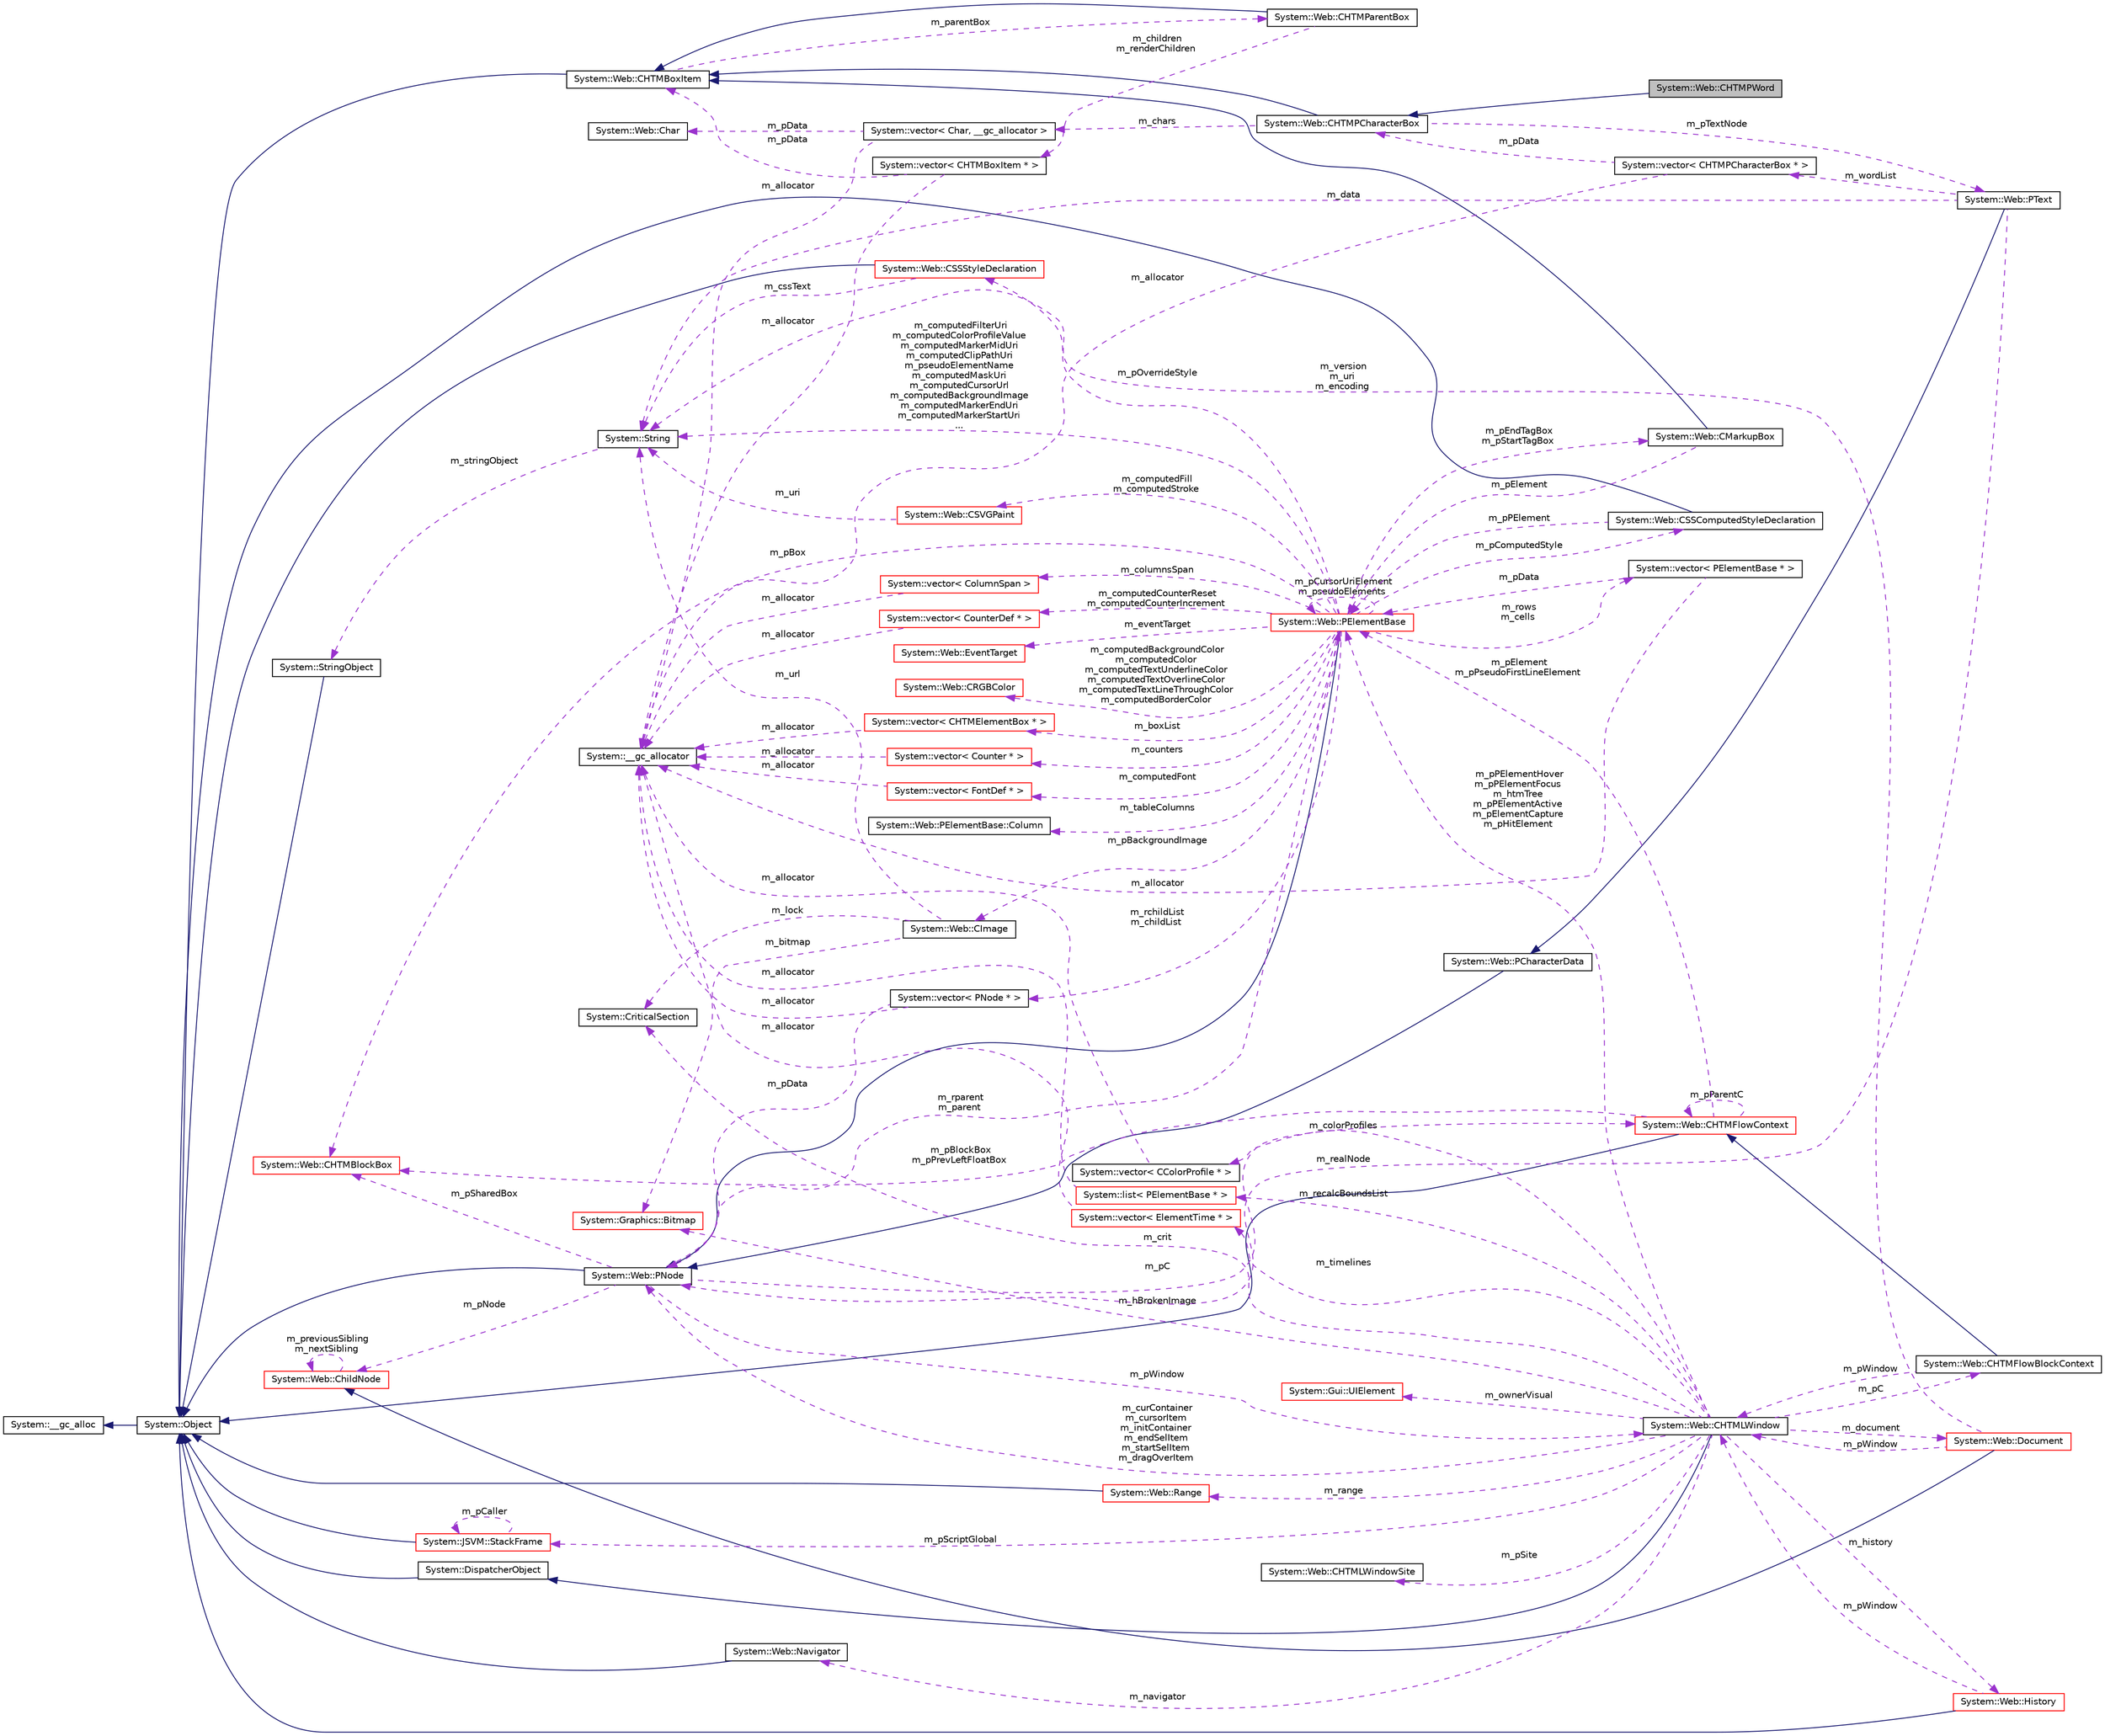 digraph G
{
  edge [fontname="Helvetica",fontsize="10",labelfontname="Helvetica",labelfontsize="10"];
  node [fontname="Helvetica",fontsize="10",shape=record];
  rankdir="LR";
  Node1 [label="System::Web::CHTMPWord",height=0.2,width=0.4,color="black", fillcolor="grey75", style="filled" fontcolor="black"];
  Node2 -> Node1 [dir="back",color="midnightblue",fontsize="10",style="solid",fontname="Helvetica"];
  Node2 [label="System::Web::CHTMPCharacterBox",height=0.2,width=0.4,color="black", fillcolor="white", style="filled",URL="$class_system_1_1_web_1_1_c_h_t_m_p_character_box.html"];
  Node3 -> Node2 [dir="back",color="midnightblue",fontsize="10",style="solid",fontname="Helvetica"];
  Node3 [label="System::Web::CHTMBoxItem",height=0.2,width=0.4,color="black", fillcolor="white", style="filled",URL="$class_system_1_1_web_1_1_c_h_t_m_box_item.html"];
  Node4 -> Node3 [dir="back",color="midnightblue",fontsize="10",style="solid",fontname="Helvetica"];
  Node4 [label="System::Object",height=0.2,width=0.4,color="black", fillcolor="white", style="filled",URL="$class_system_1_1_object.html"];
  Node5 -> Node4 [dir="back",color="midnightblue",fontsize="10",style="solid",fontname="Helvetica"];
  Node5 [label="System::__gc_alloc",height=0.2,width=0.4,color="black", fillcolor="white", style="filled",URL="$class_system_1_1____gc__alloc.html"];
  Node6 -> Node3 [dir="back",color="darkorchid3",fontsize="10",style="dashed",label=" m_parentBox" ,fontname="Helvetica"];
  Node6 [label="System::Web::CHTMParentBox",height=0.2,width=0.4,color="black", fillcolor="white", style="filled",URL="$class_system_1_1_web_1_1_c_h_t_m_parent_box.html"];
  Node3 -> Node6 [dir="back",color="midnightblue",fontsize="10",style="solid",fontname="Helvetica"];
  Node7 -> Node6 [dir="back",color="darkorchid3",fontsize="10",style="dashed",label=" m_children\nm_renderChildren" ,fontname="Helvetica"];
  Node7 [label="System::vector\< CHTMBoxItem * \>",height=0.2,width=0.4,color="black", fillcolor="white", style="filled",URL="$class_system_1_1vector.html"];
  Node8 -> Node7 [dir="back",color="darkorchid3",fontsize="10",style="dashed",label=" m_allocator" ,fontname="Helvetica"];
  Node8 [label="System::__gc_allocator",height=0.2,width=0.4,color="black", fillcolor="white", style="filled",URL="$class_system_1_1____gc__allocator.html"];
  Node3 -> Node7 [dir="back",color="darkorchid3",fontsize="10",style="dashed",label=" m_pData" ,fontname="Helvetica"];
  Node9 -> Node2 [dir="back",color="darkorchid3",fontsize="10",style="dashed",label=" m_pTextNode" ,fontname="Helvetica"];
  Node9 [label="System::Web::PText",height=0.2,width=0.4,color="black", fillcolor="white", style="filled",URL="$class_system_1_1_web_1_1_p_text.html"];
  Node10 -> Node9 [dir="back",color="midnightblue",fontsize="10",style="solid",fontname="Helvetica"];
  Node10 [label="System::Web::PCharacterData",height=0.2,width=0.4,color="black", fillcolor="white", style="filled",URL="$class_system_1_1_web_1_1_p_character_data.html"];
  Node11 -> Node10 [dir="back",color="midnightblue",fontsize="10",style="solid",fontname="Helvetica"];
  Node11 [label="System::Web::PNode",height=0.2,width=0.4,color="black", fillcolor="white", style="filled",URL="$class_system_1_1_web_1_1_p_node.html"];
  Node4 -> Node11 [dir="back",color="midnightblue",fontsize="10",style="solid",fontname="Helvetica"];
  Node12 -> Node11 [dir="back",color="darkorchid3",fontsize="10",style="dashed",label=" m_pWindow" ,fontname="Helvetica"];
  Node12 [label="System::Web::CHTMLWindow",height=0.2,width=0.4,color="black", fillcolor="white", style="filled",URL="$class_system_1_1_web_1_1_c_h_t_m_l_window.html"];
  Node13 -> Node12 [dir="back",color="midnightblue",fontsize="10",style="solid",fontname="Helvetica"];
  Node13 [label="System::DispatcherObject",height=0.2,width=0.4,color="black", fillcolor="white", style="filled",URL="$class_system_1_1_dispatcher_object.html"];
  Node4 -> Node13 [dir="back",color="midnightblue",fontsize="10",style="solid",fontname="Helvetica"];
  Node14 -> Node12 [dir="back",color="darkorchid3",fontsize="10",style="dashed",label=" m_pSite" ,fontname="Helvetica"];
  Node14 [label="System::Web::CHTMLWindowSite",height=0.2,width=0.4,color="black", fillcolor="white", style="filled",URL="$class_system_1_1_web_1_1_c_h_t_m_l_window_site.html"];
  Node15 -> Node12 [dir="back",color="darkorchid3",fontsize="10",style="dashed",label=" m_document" ,fontname="Helvetica"];
  Node15 [label="System::Web::Document",height=0.2,width=0.4,color="red", fillcolor="white", style="filled",URL="$class_system_1_1_web_1_1_document.html"];
  Node16 -> Node15 [dir="back",color="midnightblue",fontsize="10",style="solid",fontname="Helvetica"];
  Node16 [label="System::Web::ChildNode",height=0.2,width=0.4,color="red", fillcolor="white", style="filled",URL="$class_system_1_1_web_1_1_child_node.html"];
  Node16 -> Node16 [dir="back",color="darkorchid3",fontsize="10",style="dashed",label=" m_previousSibling\nm_nextSibling" ,fontname="Helvetica"];
  Node12 -> Node15 [dir="back",color="darkorchid3",fontsize="10",style="dashed",label=" m_pWindow" ,fontname="Helvetica"];
  Node17 -> Node15 [dir="back",color="darkorchid3",fontsize="10",style="dashed",label=" m_version\nm_uri\nm_encoding" ,fontname="Helvetica"];
  Node17 [label="System::String",height=0.2,width=0.4,color="black", fillcolor="white", style="filled",URL="$class_system_1_1_string.html"];
  Node18 -> Node17 [dir="back",color="darkorchid3",fontsize="10",style="dashed",label=" m_stringObject" ,fontname="Helvetica"];
  Node18 [label="System::StringObject",height=0.2,width=0.4,color="black", fillcolor="white", style="filled",URL="$class_system_1_1_string_object.html"];
  Node4 -> Node18 [dir="back",color="midnightblue",fontsize="10",style="solid",fontname="Helvetica"];
  Node19 -> Node12 [dir="back",color="darkorchid3",fontsize="10",style="dashed",label=" m_crit" ,fontname="Helvetica"];
  Node19 [label="System::CriticalSection",height=0.2,width=0.4,color="black", fillcolor="white", style="filled",URL="$class_system_1_1_critical_section.html"];
  Node20 -> Node12 [dir="back",color="darkorchid3",fontsize="10",style="dashed",label=" m_navigator" ,fontname="Helvetica"];
  Node20 [label="System::Web::Navigator",height=0.2,width=0.4,color="black", fillcolor="white", style="filled",URL="$class_system_1_1_web_1_1_navigator.html"];
  Node4 -> Node20 [dir="back",color="midnightblue",fontsize="10",style="solid",fontname="Helvetica"];
  Node21 -> Node12 [dir="back",color="darkorchid3",fontsize="10",style="dashed",label=" m_history" ,fontname="Helvetica"];
  Node21 [label="System::Web::History",height=0.2,width=0.4,color="red", fillcolor="white", style="filled",URL="$class_system_1_1_web_1_1_history.html"];
  Node4 -> Node21 [dir="back",color="midnightblue",fontsize="10",style="solid",fontname="Helvetica"];
  Node12 -> Node21 [dir="back",color="darkorchid3",fontsize="10",style="dashed",label=" m_pWindow" ,fontname="Helvetica"];
  Node22 -> Node12 [dir="back",color="darkorchid3",fontsize="10",style="dashed",label=" m_ownerVisual" ,fontname="Helvetica"];
  Node22 [label="System::Gui::UIElement",height=0.2,width=0.4,color="red", fillcolor="white", style="filled",URL="$class_system_1_1_gui_1_1_u_i_element.html"];
  Node23 -> Node12 [dir="back",color="darkorchid3",fontsize="10",style="dashed",label=" m_timelines" ,fontname="Helvetica"];
  Node23 [label="System::vector\< ElementTime * \>",height=0.2,width=0.4,color="red", fillcolor="white", style="filled",URL="$class_system_1_1vector.html"];
  Node8 -> Node23 [dir="back",color="darkorchid3",fontsize="10",style="dashed",label=" m_allocator" ,fontname="Helvetica"];
  Node24 -> Node12 [dir="back",color="darkorchid3",fontsize="10",style="dashed",label=" m_pC" ,fontname="Helvetica"];
  Node24 [label="System::Web::CHTMFlowBlockContext",height=0.2,width=0.4,color="black", fillcolor="white", style="filled",URL="$class_system_1_1_web_1_1_c_h_t_m_flow_block_context.html"];
  Node25 -> Node24 [dir="back",color="midnightblue",fontsize="10",style="solid",fontname="Helvetica"];
  Node25 [label="System::Web::CHTMFlowContext",height=0.2,width=0.4,color="red", fillcolor="white", style="filled",URL="$class_system_1_1_web_1_1_c_h_t_m_flow_context.html"];
  Node4 -> Node25 [dir="back",color="midnightblue",fontsize="10",style="solid",fontname="Helvetica"];
  Node26 -> Node25 [dir="back",color="darkorchid3",fontsize="10",style="dashed",label=" m_pElement\nm_pPseudoFirstLineElement" ,fontname="Helvetica"];
  Node26 [label="System::Web::PElementBase",height=0.2,width=0.4,color="red", fillcolor="white", style="filled",URL="$class_system_1_1_web_1_1_p_element_base.html"];
  Node11 -> Node26 [dir="back",color="midnightblue",fontsize="10",style="solid",fontname="Helvetica"];
  Node27 -> Node26 [dir="back",color="darkorchid3",fontsize="10",style="dashed",label=" m_eventTarget" ,fontname="Helvetica"];
  Node27 [label="System::Web::EventTarget",height=0.2,width=0.4,color="red", fillcolor="white", style="filled",URL="$class_system_1_1_web_1_1_event_target.html"];
  Node28 -> Node26 [dir="back",color="darkorchid3",fontsize="10",style="dashed",label=" m_computedBackgroundColor\nm_computedColor\nm_computedTextUnderlineColor\nm_computedTextOverlineColor\nm_computedTextLineThroughColor\nm_computedBorderColor" ,fontname="Helvetica"];
  Node28 [label="System::Web::CRGBColor",height=0.2,width=0.4,color="red", fillcolor="white", style="filled",URL="$class_system_1_1_web_1_1_c_r_g_b_color.html"];
  Node29 -> Node26 [dir="back",color="darkorchid3",fontsize="10",style="dashed",label=" m_computedCounterReset\nm_computedCounterIncrement" ,fontname="Helvetica"];
  Node29 [label="System::vector\< CounterDef * \>",height=0.2,width=0.4,color="red", fillcolor="white", style="filled",URL="$class_system_1_1vector.html"];
  Node8 -> Node29 [dir="back",color="darkorchid3",fontsize="10",style="dashed",label=" m_allocator" ,fontname="Helvetica"];
  Node30 -> Node26 [dir="back",color="darkorchid3",fontsize="10",style="dashed",label=" m_boxList" ,fontname="Helvetica"];
  Node30 [label="System::vector\< CHTMElementBox * \>",height=0.2,width=0.4,color="red", fillcolor="white", style="filled",URL="$class_system_1_1vector.html"];
  Node8 -> Node30 [dir="back",color="darkorchid3",fontsize="10",style="dashed",label=" m_allocator" ,fontname="Helvetica"];
  Node31 -> Node26 [dir="back",color="darkorchid3",fontsize="10",style="dashed",label=" m_counters" ,fontname="Helvetica"];
  Node31 [label="System::vector\< Counter * \>",height=0.2,width=0.4,color="red", fillcolor="white", style="filled",URL="$class_system_1_1vector.html"];
  Node8 -> Node31 [dir="back",color="darkorchid3",fontsize="10",style="dashed",label=" m_allocator" ,fontname="Helvetica"];
  Node32 -> Node26 [dir="back",color="darkorchid3",fontsize="10",style="dashed",label=" m_tableColumns" ,fontname="Helvetica"];
  Node32 [label="System::Web::PElementBase::Column",height=0.2,width=0.4,color="black", fillcolor="white", style="filled",URL="$struct_system_1_1_web_1_1_p_element_base_1_1_column.html"];
  Node33 -> Node26 [dir="back",color="darkorchid3",fontsize="10",style="dashed",label=" m_pBackgroundImage" ,fontname="Helvetica"];
  Node33 [label="System::Web::CImage",height=0.2,width=0.4,color="black", fillcolor="white", style="filled",URL="$class_system_1_1_web_1_1_c_image.html"];
  Node19 -> Node33 [dir="back",color="darkorchid3",fontsize="10",style="dashed",label=" m_lock" ,fontname="Helvetica"];
  Node17 -> Node33 [dir="back",color="darkorchid3",fontsize="10",style="dashed",label=" m_url" ,fontname="Helvetica"];
  Node34 -> Node33 [dir="back",color="darkorchid3",fontsize="10",style="dashed",label=" m_bitmap" ,fontname="Helvetica"];
  Node34 [label="System::Graphics::Bitmap",height=0.2,width=0.4,color="red", fillcolor="white", style="filled",URL="$class_system_1_1_graphics_1_1_bitmap.html"];
  Node35 -> Node26 [dir="back",color="darkorchid3",fontsize="10",style="dashed",label=" m_pEndTagBox\nm_pStartTagBox" ,fontname="Helvetica"];
  Node35 [label="System::Web::CMarkupBox",height=0.2,width=0.4,color="black", fillcolor="white", style="filled",URL="$class_system_1_1_web_1_1_c_markup_box.html"];
  Node3 -> Node35 [dir="back",color="midnightblue",fontsize="10",style="solid",fontname="Helvetica"];
  Node26 -> Node35 [dir="back",color="darkorchid3",fontsize="10",style="dashed",label=" m_pElement" ,fontname="Helvetica"];
  Node36 -> Node26 [dir="back",color="darkorchid3",fontsize="10",style="dashed",label=" m_rows\nm_cells" ,fontname="Helvetica"];
  Node36 [label="System::vector\< PElementBase * \>",height=0.2,width=0.4,color="black", fillcolor="white", style="filled",URL="$class_system_1_1vector.html"];
  Node8 -> Node36 [dir="back",color="darkorchid3",fontsize="10",style="dashed",label=" m_allocator" ,fontname="Helvetica"];
  Node26 -> Node36 [dir="back",color="darkorchid3",fontsize="10",style="dashed",label=" m_pData" ,fontname="Helvetica"];
  Node37 -> Node26 [dir="back",color="darkorchid3",fontsize="10",style="dashed",label=" m_computedFill\nm_computedStroke" ,fontname="Helvetica"];
  Node37 [label="System::Web::CSVGPaint",height=0.2,width=0.4,color="red", fillcolor="white", style="filled",URL="$class_system_1_1_web_1_1_c_s_v_g_paint.html"];
  Node17 -> Node37 [dir="back",color="darkorchid3",fontsize="10",style="dashed",label=" m_uri" ,fontname="Helvetica"];
  Node38 -> Node26 [dir="back",color="darkorchid3",fontsize="10",style="dashed",label=" m_computedFont" ,fontname="Helvetica"];
  Node38 [label="System::vector\< FontDef * \>",height=0.2,width=0.4,color="red", fillcolor="white", style="filled",URL="$class_system_1_1vector.html"];
  Node8 -> Node38 [dir="back",color="darkorchid3",fontsize="10",style="dashed",label=" m_allocator" ,fontname="Helvetica"];
  Node39 -> Node26 [dir="back",color="darkorchid3",fontsize="10",style="dashed",label=" m_columnsSpan" ,fontname="Helvetica"];
  Node39 [label="System::vector\< ColumnSpan \>",height=0.2,width=0.4,color="red", fillcolor="white", style="filled",URL="$class_system_1_1vector.html"];
  Node8 -> Node39 [dir="back",color="darkorchid3",fontsize="10",style="dashed",label=" m_allocator" ,fontname="Helvetica"];
  Node40 -> Node26 [dir="back",color="darkorchid3",fontsize="10",style="dashed",label=" m_pComputedStyle" ,fontname="Helvetica"];
  Node40 [label="System::Web::CSSComputedStyleDeclaration",height=0.2,width=0.4,color="black", fillcolor="white", style="filled",URL="$class_system_1_1_web_1_1_c_s_s_computed_style_declaration.html"];
  Node4 -> Node40 [dir="back",color="midnightblue",fontsize="10",style="solid",fontname="Helvetica"];
  Node26 -> Node40 [dir="back",color="darkorchid3",fontsize="10",style="dashed",label=" m_pPElement" ,fontname="Helvetica"];
  Node41 -> Node26 [dir="back",color="darkorchid3",fontsize="10",style="dashed",label=" m_rchildList\nm_childList" ,fontname="Helvetica"];
  Node41 [label="System::vector\< PNode * \>",height=0.2,width=0.4,color="black", fillcolor="white", style="filled",URL="$class_system_1_1vector.html"];
  Node8 -> Node41 [dir="back",color="darkorchid3",fontsize="10",style="dashed",label=" m_allocator" ,fontname="Helvetica"];
  Node11 -> Node41 [dir="back",color="darkorchid3",fontsize="10",style="dashed",label=" m_pData" ,fontname="Helvetica"];
  Node17 -> Node26 [dir="back",color="darkorchid3",fontsize="10",style="dashed",label=" m_computedFilterUri\nm_computedColorProfileValue\nm_computedMarkerMidUri\nm_computedClipPathUri\nm_pseudoElementName\nm_computedMaskUri\nm_computedCursorUrl\nm_computedBackgroundImage\nm_computedMarkerEndUri\nm_computedMarkerStartUri\n..." ,fontname="Helvetica"];
  Node42 -> Node26 [dir="back",color="darkorchid3",fontsize="10",style="dashed",label=" m_pOverrideStyle" ,fontname="Helvetica"];
  Node42 [label="System::Web::CSSStyleDeclaration",height=0.2,width=0.4,color="red", fillcolor="white", style="filled",URL="$class_system_1_1_web_1_1_c_s_s_style_declaration.html"];
  Node4 -> Node42 [dir="back",color="midnightblue",fontsize="10",style="solid",fontname="Helvetica"];
  Node17 -> Node42 [dir="back",color="darkorchid3",fontsize="10",style="dashed",label=" m_cssText" ,fontname="Helvetica"];
  Node26 -> Node26 [dir="back",color="darkorchid3",fontsize="10",style="dashed",label=" m_pCursorUriElement\nm_pseudoElements" ,fontname="Helvetica"];
  Node43 -> Node26 [dir="back",color="darkorchid3",fontsize="10",style="dashed",label=" m_pBox" ,fontname="Helvetica"];
  Node43 [label="System::Web::CHTMBlockBox",height=0.2,width=0.4,color="red", fillcolor="white", style="filled",URL="$class_system_1_1_web_1_1_c_h_t_m_block_box.html"];
  Node25 -> Node25 [dir="back",color="darkorchid3",fontsize="10",style="dashed",label=" m_pParentC" ,fontname="Helvetica"];
  Node43 -> Node25 [dir="back",color="darkorchid3",fontsize="10",style="dashed",label=" m_pBlockBox\nm_pPrevLeftFloatBox" ,fontname="Helvetica"];
  Node12 -> Node24 [dir="back",color="darkorchid3",fontsize="10",style="dashed",label=" m_pWindow" ,fontname="Helvetica"];
  Node44 -> Node12 [dir="back",color="darkorchid3",fontsize="10",style="dashed",label=" m_range" ,fontname="Helvetica"];
  Node44 [label="System::Web::Range",height=0.2,width=0.4,color="red", fillcolor="white", style="filled",URL="$class_system_1_1_web_1_1_range.html"];
  Node4 -> Node44 [dir="back",color="midnightblue",fontsize="10",style="solid",fontname="Helvetica"];
  Node11 -> Node12 [dir="back",color="darkorchid3",fontsize="10",style="dashed",label=" m_curContainer\nm_cursorItem\nm_initContainer\nm_endSelItem\nm_startSelItem\nm_dragOverItem" ,fontname="Helvetica"];
  Node34 -> Node12 [dir="back",color="darkorchid3",fontsize="10",style="dashed",label=" m_hBrokenImage" ,fontname="Helvetica"];
  Node45 -> Node12 [dir="back",color="darkorchid3",fontsize="10",style="dashed",label=" m_colorProfiles" ,fontname="Helvetica"];
  Node45 [label="System::vector\< CColorProfile * \>",height=0.2,width=0.4,color="black", fillcolor="white", style="filled",URL="$class_system_1_1vector.html"];
  Node8 -> Node45 [dir="back",color="darkorchid3",fontsize="10",style="dashed",label=" m_allocator" ,fontname="Helvetica"];
  Node26 -> Node12 [dir="back",color="darkorchid3",fontsize="10",style="dashed",label=" m_pPElementHover\nm_pPElementFocus\nm_htmTree\nm_pPElementActive\nm_pElementCapture\nm_pHitElement" ,fontname="Helvetica"];
  Node46 -> Node12 [dir="back",color="darkorchid3",fontsize="10",style="dashed",label=" m_pScriptGlobal" ,fontname="Helvetica"];
  Node46 [label="System::JSVM::StackFrame",height=0.2,width=0.4,color="red", fillcolor="white", style="filled",URL="$class_system_1_1_j_s_v_m_1_1_stack_frame.html"];
  Node4 -> Node46 [dir="back",color="midnightblue",fontsize="10",style="solid",fontname="Helvetica"];
  Node46 -> Node46 [dir="back",color="darkorchid3",fontsize="10",style="dashed",label=" m_pCaller" ,fontname="Helvetica"];
  Node47 -> Node12 [dir="back",color="darkorchid3",fontsize="10",style="dashed",label=" m_recalcBoundsList" ,fontname="Helvetica"];
  Node47 [label="System::list\< PElementBase * \>",height=0.2,width=0.4,color="red", fillcolor="white", style="filled",URL="$class_system_1_1list.html"];
  Node8 -> Node47 [dir="back",color="darkorchid3",fontsize="10",style="dashed",label=" m_allocator" ,fontname="Helvetica"];
  Node26 -> Node11 [dir="back",color="darkorchid3",fontsize="10",style="dashed",label=" m_rparent\nm_parent" ,fontname="Helvetica"];
  Node16 -> Node11 [dir="back",color="darkorchid3",fontsize="10",style="dashed",label=" m_pNode" ,fontname="Helvetica"];
  Node25 -> Node11 [dir="back",color="darkorchid3",fontsize="10",style="dashed",label=" m_pC" ,fontname="Helvetica"];
  Node43 -> Node11 [dir="back",color="darkorchid3",fontsize="10",style="dashed",label=" m_pSharedBox" ,fontname="Helvetica"];
  Node17 -> Node9 [dir="back",color="darkorchid3",fontsize="10",style="dashed",label=" m_data" ,fontname="Helvetica"];
  Node11 -> Node9 [dir="back",color="darkorchid3",fontsize="10",style="dashed",label=" m_realNode" ,fontname="Helvetica"];
  Node48 -> Node9 [dir="back",color="darkorchid3",fontsize="10",style="dashed",label=" m_wordList" ,fontname="Helvetica"];
  Node48 [label="System::vector\< CHTMPCharacterBox * \>",height=0.2,width=0.4,color="black", fillcolor="white", style="filled",URL="$class_system_1_1vector.html"];
  Node8 -> Node48 [dir="back",color="darkorchid3",fontsize="10",style="dashed",label=" m_allocator" ,fontname="Helvetica"];
  Node2 -> Node48 [dir="back",color="darkorchid3",fontsize="10",style="dashed",label=" m_pData" ,fontname="Helvetica"];
  Node49 -> Node2 [dir="back",color="darkorchid3",fontsize="10",style="dashed",label=" m_chars" ,fontname="Helvetica"];
  Node49 [label="System::vector\< Char, __gc_allocator \>",height=0.2,width=0.4,color="black", fillcolor="white", style="filled",URL="$class_system_1_1vector.html"];
  Node8 -> Node49 [dir="back",color="darkorchid3",fontsize="10",style="dashed",label=" m_allocator" ,fontname="Helvetica"];
  Node50 -> Node49 [dir="back",color="darkorchid3",fontsize="10",style="dashed",label=" m_pData" ,fontname="Helvetica"];
  Node50 [label="System::Web::Char",height=0.2,width=0.4,color="black", fillcolor="white", style="filled",URL="$class_system_1_1_web_1_1_char.html"];
}
